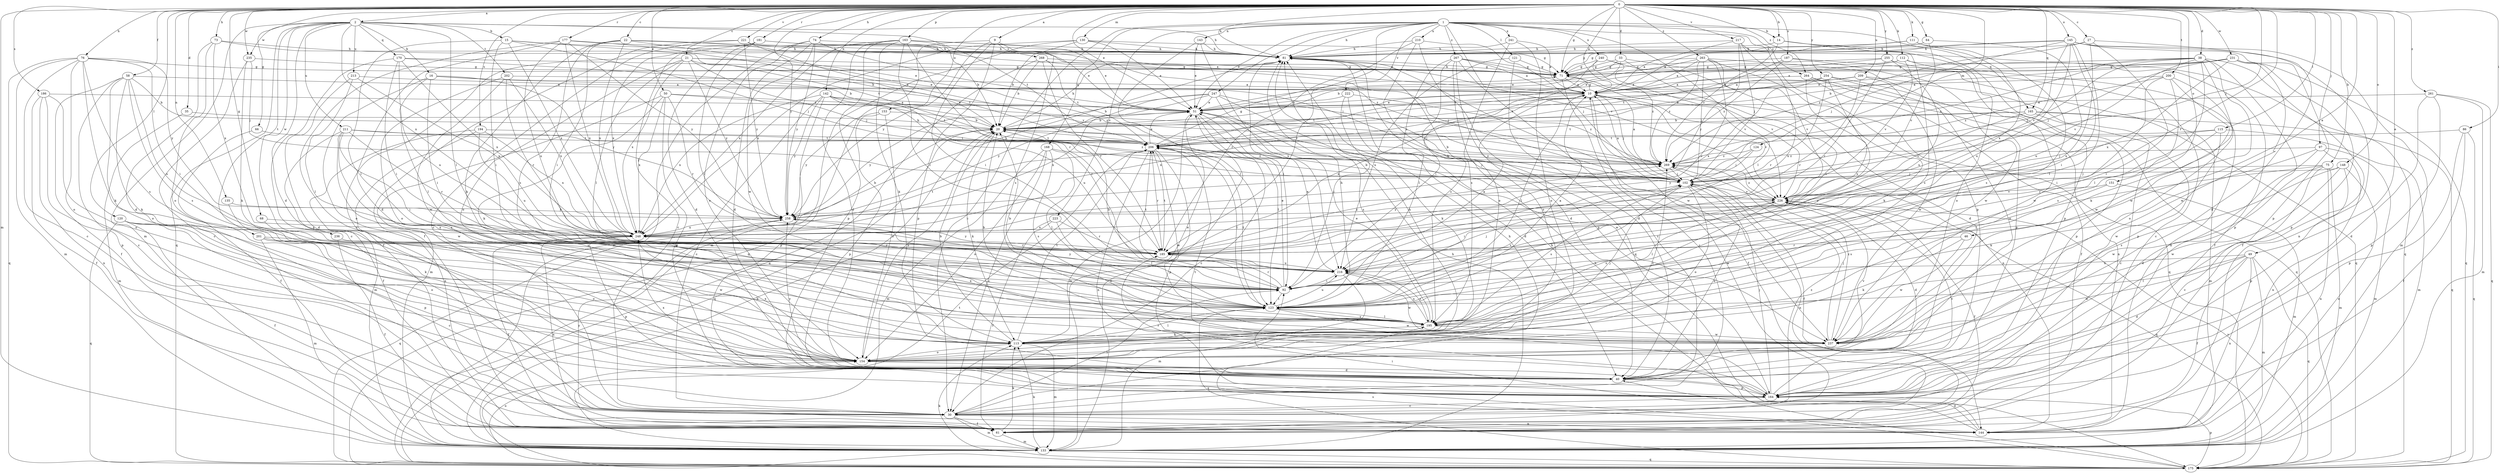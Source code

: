 strict digraph  {
0;
1;
2;
9;
10;
14;
15;
16;
20;
21;
22;
27;
30;
33;
35;
38;
40;
46;
49;
50;
51;
58;
61;
64;
66;
68;
71;
73;
74;
75;
76;
81;
86;
92;
97;
102;
111;
112;
113;
115;
120;
121;
123;
124;
130;
133;
135;
142;
143;
144;
145;
148;
151;
153;
154;
163;
164;
165;
168;
170;
175;
177;
181;
185;
186;
187;
194;
195;
200;
201;
202;
206;
209;
210;
211;
213;
216;
217;
221;
222;
223;
226;
231;
235;
236;
237;
240;
241;
247;
248;
254;
255;
258;
261;
263;
264;
267;
268;
269;
0 -> 2  [label=a];
0 -> 9  [label=a];
0 -> 10  [label=a];
0 -> 14  [label=b];
0 -> 21  [label=c];
0 -> 22  [label=c];
0 -> 27  [label=c];
0 -> 33  [label=d];
0 -> 35  [label=d];
0 -> 38  [label=d];
0 -> 46  [label=e];
0 -> 49  [label=e];
0 -> 50  [label=e];
0 -> 51  [label=e];
0 -> 58  [label=f];
0 -> 64  [label=g];
0 -> 66  [label=g];
0 -> 68  [label=g];
0 -> 71  [label=g];
0 -> 73  [label=h];
0 -> 74  [label=h];
0 -> 75  [label=h];
0 -> 76  [label=h];
0 -> 81  [label=h];
0 -> 86  [label=i];
0 -> 97  [label=j];
0 -> 102  [label=j];
0 -> 111  [label=k];
0 -> 112  [label=k];
0 -> 115  [label=l];
0 -> 120  [label=l];
0 -> 124  [label=m];
0 -> 130  [label=m];
0 -> 133  [label=m];
0 -> 135  [label=n];
0 -> 142  [label=n];
0 -> 145  [label=o];
0 -> 148  [label=o];
0 -> 151  [label=o];
0 -> 153  [label=o];
0 -> 163  [label=p];
0 -> 165  [label=q];
0 -> 177  [label=r];
0 -> 181  [label=r];
0 -> 185  [label=r];
0 -> 186  [label=s];
0 -> 187  [label=s];
0 -> 194  [label=s];
0 -> 200  [label=t];
0 -> 209  [label=u];
0 -> 217  [label=v];
0 -> 221  [label=v];
0 -> 231  [label=w];
0 -> 235  [label=w];
0 -> 254  [label=y];
0 -> 255  [label=y];
0 -> 258  [label=y];
0 -> 261  [label=z];
0 -> 263  [label=z];
0 -> 264  [label=z];
1 -> 14  [label=b];
1 -> 30  [label=c];
1 -> 51  [label=e];
1 -> 81  [label=h];
1 -> 121  [label=l];
1 -> 123  [label=l];
1 -> 143  [label=n];
1 -> 164  [label=p];
1 -> 165  [label=q];
1 -> 168  [label=q];
1 -> 185  [label=r];
1 -> 210  [label=u];
1 -> 222  [label=v];
1 -> 223  [label=v];
1 -> 226  [label=v];
1 -> 240  [label=x];
1 -> 241  [label=x];
1 -> 247  [label=x];
1 -> 264  [label=z];
1 -> 267  [label=z];
2 -> 15  [label=b];
2 -> 16  [label=b];
2 -> 40  [label=d];
2 -> 81  [label=h];
2 -> 123  [label=l];
2 -> 133  [label=m];
2 -> 170  [label=q];
2 -> 175  [label=q];
2 -> 201  [label=t];
2 -> 202  [label=t];
2 -> 206  [label=t];
2 -> 211  [label=u];
2 -> 213  [label=u];
2 -> 235  [label=w];
2 -> 236  [label=w];
2 -> 248  [label=x];
9 -> 92  [label=i];
9 -> 164  [label=p];
9 -> 175  [label=q];
9 -> 195  [label=s];
9 -> 258  [label=y];
9 -> 268  [label=z];
10 -> 51  [label=e];
10 -> 61  [label=f];
10 -> 71  [label=g];
10 -> 102  [label=j];
10 -> 123  [label=l];
10 -> 144  [label=n];
10 -> 206  [label=t];
10 -> 226  [label=v];
10 -> 248  [label=x];
14 -> 81  [label=h];
14 -> 154  [label=o];
14 -> 164  [label=p];
14 -> 195  [label=s];
14 -> 269  [label=z];
15 -> 81  [label=h];
15 -> 92  [label=i];
15 -> 102  [label=j];
15 -> 123  [label=l];
15 -> 206  [label=t];
15 -> 248  [label=x];
16 -> 10  [label=a];
16 -> 92  [label=i];
16 -> 123  [label=l];
16 -> 154  [label=o];
16 -> 258  [label=y];
16 -> 269  [label=z];
20 -> 81  [label=h];
20 -> 113  [label=k];
20 -> 175  [label=q];
20 -> 206  [label=t];
21 -> 51  [label=e];
21 -> 61  [label=f];
21 -> 71  [label=g];
21 -> 102  [label=j];
21 -> 123  [label=l];
21 -> 154  [label=o];
21 -> 206  [label=t];
21 -> 248  [label=x];
21 -> 258  [label=y];
22 -> 10  [label=a];
22 -> 51  [label=e];
22 -> 81  [label=h];
22 -> 92  [label=i];
22 -> 113  [label=k];
22 -> 195  [label=s];
22 -> 248  [label=x];
27 -> 40  [label=d];
27 -> 81  [label=h];
27 -> 123  [label=l];
27 -> 216  [label=u];
27 -> 269  [label=z];
30 -> 61  [label=f];
30 -> 81  [label=h];
30 -> 92  [label=i];
30 -> 133  [label=m];
30 -> 144  [label=n];
30 -> 269  [label=z];
33 -> 20  [label=b];
33 -> 71  [label=g];
33 -> 92  [label=i];
33 -> 175  [label=q];
33 -> 206  [label=t];
35 -> 20  [label=b];
35 -> 133  [label=m];
38 -> 51  [label=e];
38 -> 61  [label=f];
38 -> 71  [label=g];
38 -> 102  [label=j];
38 -> 113  [label=k];
38 -> 123  [label=l];
38 -> 164  [label=p];
38 -> 226  [label=v];
38 -> 237  [label=w];
38 -> 269  [label=z];
40 -> 164  [label=p];
40 -> 248  [label=x];
40 -> 258  [label=y];
46 -> 113  [label=k];
46 -> 185  [label=r];
46 -> 237  [label=w];
49 -> 40  [label=d];
49 -> 61  [label=f];
49 -> 123  [label=l];
49 -> 133  [label=m];
49 -> 144  [label=n];
49 -> 175  [label=q];
49 -> 216  [label=u];
49 -> 237  [label=w];
50 -> 51  [label=e];
50 -> 113  [label=k];
50 -> 133  [label=m];
50 -> 164  [label=p];
50 -> 185  [label=r];
50 -> 206  [label=t];
50 -> 248  [label=x];
51 -> 20  [label=b];
51 -> 30  [label=c];
51 -> 123  [label=l];
51 -> 133  [label=m];
51 -> 237  [label=w];
51 -> 258  [label=y];
58 -> 10  [label=a];
58 -> 20  [label=b];
58 -> 30  [label=c];
58 -> 61  [label=f];
58 -> 113  [label=k];
58 -> 154  [label=o];
58 -> 195  [label=s];
58 -> 216  [label=u];
61 -> 10  [label=a];
61 -> 113  [label=k];
61 -> 133  [label=m];
64 -> 71  [label=g];
64 -> 81  [label=h];
64 -> 216  [label=u];
64 -> 226  [label=v];
66 -> 61  [label=f];
66 -> 206  [label=t];
68 -> 216  [label=u];
68 -> 248  [label=x];
71 -> 10  [label=a];
71 -> 30  [label=c];
71 -> 81  [label=h];
71 -> 175  [label=q];
73 -> 10  [label=a];
73 -> 40  [label=d];
73 -> 81  [label=h];
73 -> 154  [label=o];
73 -> 248  [label=x];
74 -> 40  [label=d];
74 -> 81  [label=h];
74 -> 102  [label=j];
74 -> 133  [label=m];
74 -> 154  [label=o];
74 -> 237  [label=w];
74 -> 258  [label=y];
75 -> 30  [label=c];
75 -> 92  [label=i];
75 -> 102  [label=j];
75 -> 133  [label=m];
75 -> 144  [label=n];
75 -> 237  [label=w];
76 -> 30  [label=c];
76 -> 71  [label=g];
76 -> 92  [label=i];
76 -> 113  [label=k];
76 -> 133  [label=m];
76 -> 154  [label=o];
76 -> 175  [label=q];
76 -> 195  [label=s];
76 -> 258  [label=y];
81 -> 71  [label=g];
81 -> 92  [label=i];
81 -> 164  [label=p];
81 -> 237  [label=w];
86 -> 61  [label=f];
86 -> 164  [label=p];
86 -> 175  [label=q];
86 -> 206  [label=t];
92 -> 10  [label=a];
92 -> 20  [label=b];
92 -> 51  [label=e];
92 -> 102  [label=j];
92 -> 123  [label=l];
92 -> 185  [label=r];
92 -> 226  [label=v];
92 -> 258  [label=y];
97 -> 40  [label=d];
97 -> 113  [label=k];
97 -> 133  [label=m];
97 -> 144  [label=n];
97 -> 269  [label=z];
102 -> 10  [label=a];
102 -> 20  [label=b];
102 -> 40  [label=d];
102 -> 92  [label=i];
102 -> 144  [label=n];
102 -> 154  [label=o];
102 -> 195  [label=s];
102 -> 226  [label=v];
111 -> 71  [label=g];
111 -> 81  [label=h];
111 -> 195  [label=s];
111 -> 248  [label=x];
112 -> 10  [label=a];
112 -> 61  [label=f];
112 -> 71  [label=g];
112 -> 226  [label=v];
112 -> 237  [label=w];
113 -> 20  [label=b];
113 -> 51  [label=e];
113 -> 102  [label=j];
113 -> 123  [label=l];
113 -> 133  [label=m];
113 -> 154  [label=o];
113 -> 206  [label=t];
115 -> 102  [label=j];
115 -> 133  [label=m];
115 -> 185  [label=r];
115 -> 206  [label=t];
115 -> 237  [label=w];
120 -> 61  [label=f];
120 -> 154  [label=o];
120 -> 164  [label=p];
120 -> 175  [label=q];
120 -> 248  [label=x];
121 -> 40  [label=d];
121 -> 71  [label=g];
121 -> 216  [label=u];
123 -> 10  [label=a];
123 -> 20  [label=b];
123 -> 81  [label=h];
123 -> 175  [label=q];
123 -> 195  [label=s];
123 -> 206  [label=t];
123 -> 216  [label=u];
123 -> 237  [label=w];
124 -> 102  [label=j];
124 -> 258  [label=y];
124 -> 269  [label=z];
130 -> 20  [label=b];
130 -> 51  [label=e];
130 -> 71  [label=g];
130 -> 81  [label=h];
130 -> 133  [label=m];
130 -> 248  [label=x];
133 -> 51  [label=e];
133 -> 81  [label=h];
133 -> 113  [label=k];
133 -> 154  [label=o];
133 -> 175  [label=q];
135 -> 113  [label=k];
135 -> 258  [label=y];
142 -> 30  [label=c];
142 -> 51  [label=e];
142 -> 164  [label=p];
142 -> 185  [label=r];
142 -> 216  [label=u];
142 -> 248  [label=x];
142 -> 258  [label=y];
142 -> 269  [label=z];
143 -> 51  [label=e];
143 -> 81  [label=h];
143 -> 123  [label=l];
143 -> 216  [label=u];
144 -> 40  [label=d];
144 -> 81  [label=h];
144 -> 92  [label=i];
144 -> 258  [label=y];
145 -> 10  [label=a];
145 -> 81  [label=h];
145 -> 92  [label=i];
145 -> 102  [label=j];
145 -> 123  [label=l];
145 -> 133  [label=m];
145 -> 144  [label=n];
145 -> 164  [label=p];
145 -> 216  [label=u];
145 -> 226  [label=v];
148 -> 102  [label=j];
148 -> 144  [label=n];
148 -> 164  [label=p];
148 -> 195  [label=s];
148 -> 237  [label=w];
151 -> 133  [label=m];
151 -> 195  [label=s];
151 -> 226  [label=v];
153 -> 20  [label=b];
153 -> 154  [label=o];
153 -> 164  [label=p];
153 -> 258  [label=y];
154 -> 20  [label=b];
154 -> 40  [label=d];
154 -> 81  [label=h];
154 -> 226  [label=v];
154 -> 248  [label=x];
154 -> 269  [label=z];
163 -> 20  [label=b];
163 -> 40  [label=d];
163 -> 51  [label=e];
163 -> 81  [label=h];
163 -> 92  [label=i];
163 -> 113  [label=k];
163 -> 164  [label=p];
163 -> 185  [label=r];
163 -> 248  [label=x];
164 -> 30  [label=c];
164 -> 102  [label=j];
164 -> 185  [label=r];
164 -> 206  [label=t];
164 -> 226  [label=v];
165 -> 20  [label=b];
165 -> 30  [label=c];
165 -> 133  [label=m];
165 -> 175  [label=q];
165 -> 206  [label=t];
165 -> 226  [label=v];
168 -> 30  [label=c];
168 -> 123  [label=l];
168 -> 133  [label=m];
168 -> 154  [label=o];
168 -> 195  [label=s];
168 -> 269  [label=z];
170 -> 20  [label=b];
170 -> 30  [label=c];
170 -> 71  [label=g];
170 -> 92  [label=i];
170 -> 216  [label=u];
170 -> 248  [label=x];
175 -> 20  [label=b];
175 -> 81  [label=h];
175 -> 113  [label=k];
175 -> 164  [label=p];
175 -> 195  [label=s];
175 -> 206  [label=t];
175 -> 226  [label=v];
177 -> 20  [label=b];
177 -> 30  [label=c];
177 -> 40  [label=d];
177 -> 81  [label=h];
177 -> 216  [label=u];
177 -> 248  [label=x];
177 -> 258  [label=y];
181 -> 30  [label=c];
181 -> 40  [label=d];
181 -> 81  [label=h];
181 -> 123  [label=l];
181 -> 248  [label=x];
181 -> 269  [label=z];
185 -> 10  [label=a];
185 -> 206  [label=t];
185 -> 216  [label=u];
185 -> 258  [label=y];
185 -> 269  [label=z];
186 -> 51  [label=e];
186 -> 61  [label=f];
186 -> 144  [label=n];
186 -> 154  [label=o];
186 -> 164  [label=p];
187 -> 30  [label=c];
187 -> 71  [label=g];
187 -> 206  [label=t];
187 -> 237  [label=w];
187 -> 269  [label=z];
194 -> 133  [label=m];
194 -> 144  [label=n];
194 -> 206  [label=t];
194 -> 216  [label=u];
194 -> 248  [label=x];
195 -> 20  [label=b];
195 -> 51  [label=e];
195 -> 113  [label=k];
195 -> 123  [label=l];
195 -> 216  [label=u];
195 -> 237  [label=w];
195 -> 248  [label=x];
200 -> 10  [label=a];
200 -> 92  [label=i];
200 -> 154  [label=o];
200 -> 195  [label=s];
200 -> 237  [label=w];
200 -> 269  [label=z];
201 -> 30  [label=c];
201 -> 133  [label=m];
201 -> 154  [label=o];
201 -> 185  [label=r];
201 -> 237  [label=w];
202 -> 10  [label=a];
202 -> 154  [label=o];
202 -> 185  [label=r];
202 -> 237  [label=w];
202 -> 248  [label=x];
206 -> 51  [label=e];
206 -> 71  [label=g];
206 -> 102  [label=j];
206 -> 123  [label=l];
206 -> 144  [label=n];
206 -> 164  [label=p];
206 -> 185  [label=r];
206 -> 237  [label=w];
206 -> 269  [label=z];
209 -> 10  [label=a];
209 -> 20  [label=b];
209 -> 164  [label=p];
209 -> 185  [label=r];
209 -> 237  [label=w];
210 -> 81  [label=h];
210 -> 102  [label=j];
210 -> 154  [label=o];
210 -> 175  [label=q];
210 -> 185  [label=r];
211 -> 61  [label=f];
211 -> 92  [label=i];
211 -> 185  [label=r];
211 -> 195  [label=s];
211 -> 206  [label=t];
211 -> 237  [label=w];
211 -> 269  [label=z];
213 -> 10  [label=a];
213 -> 40  [label=d];
213 -> 123  [label=l];
213 -> 248  [label=x];
216 -> 51  [label=e];
216 -> 92  [label=i];
216 -> 133  [label=m];
216 -> 195  [label=s];
216 -> 206  [label=t];
216 -> 237  [label=w];
217 -> 10  [label=a];
217 -> 81  [label=h];
217 -> 102  [label=j];
217 -> 175  [label=q];
217 -> 216  [label=u];
217 -> 258  [label=y];
221 -> 30  [label=c];
221 -> 51  [label=e];
221 -> 61  [label=f];
221 -> 81  [label=h];
221 -> 226  [label=v];
221 -> 258  [label=y];
222 -> 40  [label=d];
222 -> 51  [label=e];
222 -> 92  [label=i];
222 -> 269  [label=z];
223 -> 61  [label=f];
223 -> 123  [label=l];
223 -> 185  [label=r];
223 -> 248  [label=x];
226 -> 20  [label=b];
226 -> 40  [label=d];
226 -> 61  [label=f];
226 -> 123  [label=l];
226 -> 175  [label=q];
226 -> 195  [label=s];
226 -> 258  [label=y];
226 -> 269  [label=z];
231 -> 20  [label=b];
231 -> 51  [label=e];
231 -> 71  [label=g];
231 -> 102  [label=j];
231 -> 164  [label=p];
231 -> 175  [label=q];
231 -> 237  [label=w];
231 -> 248  [label=x];
235 -> 30  [label=c];
235 -> 71  [label=g];
235 -> 102  [label=j];
235 -> 113  [label=k];
236 -> 61  [label=f];
236 -> 185  [label=r];
237 -> 102  [label=j];
237 -> 269  [label=z];
240 -> 40  [label=d];
240 -> 71  [label=g];
240 -> 92  [label=i];
240 -> 226  [label=v];
240 -> 269  [label=z];
241 -> 10  [label=a];
241 -> 81  [label=h];
241 -> 154  [label=o];
241 -> 195  [label=s];
247 -> 20  [label=b];
247 -> 51  [label=e];
247 -> 102  [label=j];
247 -> 113  [label=k];
247 -> 195  [label=s];
247 -> 248  [label=x];
247 -> 258  [label=y];
248 -> 20  [label=b];
248 -> 61  [label=f];
248 -> 144  [label=n];
248 -> 164  [label=p];
248 -> 185  [label=r];
248 -> 206  [label=t];
254 -> 10  [label=a];
254 -> 154  [label=o];
254 -> 164  [label=p];
254 -> 185  [label=r];
254 -> 206  [label=t];
254 -> 216  [label=u];
254 -> 248  [label=x];
255 -> 51  [label=e];
255 -> 71  [label=g];
255 -> 144  [label=n];
255 -> 185  [label=r];
255 -> 216  [label=u];
258 -> 81  [label=h];
258 -> 175  [label=q];
258 -> 248  [label=x];
261 -> 40  [label=d];
261 -> 51  [label=e];
261 -> 133  [label=m];
261 -> 164  [label=p];
261 -> 175  [label=q];
263 -> 10  [label=a];
263 -> 51  [label=e];
263 -> 71  [label=g];
263 -> 102  [label=j];
263 -> 113  [label=k];
263 -> 164  [label=p];
263 -> 185  [label=r];
263 -> 226  [label=v];
263 -> 269  [label=z];
264 -> 10  [label=a];
264 -> 61  [label=f];
264 -> 144  [label=n];
264 -> 175  [label=q];
264 -> 195  [label=s];
267 -> 10  [label=a];
267 -> 30  [label=c];
267 -> 40  [label=d];
267 -> 71  [label=g];
267 -> 123  [label=l];
267 -> 154  [label=o];
267 -> 195  [label=s];
267 -> 226  [label=v];
268 -> 20  [label=b];
268 -> 71  [label=g];
268 -> 102  [label=j];
268 -> 175  [label=q];
268 -> 185  [label=r];
268 -> 206  [label=t];
269 -> 10  [label=a];
269 -> 20  [label=b];
269 -> 61  [label=f];
269 -> 102  [label=j];
}

